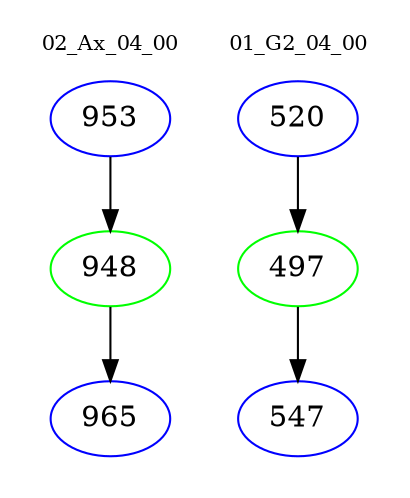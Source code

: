 digraph{
subgraph cluster_0 {
color = white
label = "02_Ax_04_00";
fontsize=10;
T0_953 [label="953", color="blue"]
T0_953 -> T0_948 [color="black"]
T0_948 [label="948", color="green"]
T0_948 -> T0_965 [color="black"]
T0_965 [label="965", color="blue"]
}
subgraph cluster_1 {
color = white
label = "01_G2_04_00";
fontsize=10;
T1_520 [label="520", color="blue"]
T1_520 -> T1_497 [color="black"]
T1_497 [label="497", color="green"]
T1_497 -> T1_547 [color="black"]
T1_547 [label="547", color="blue"]
}
}
